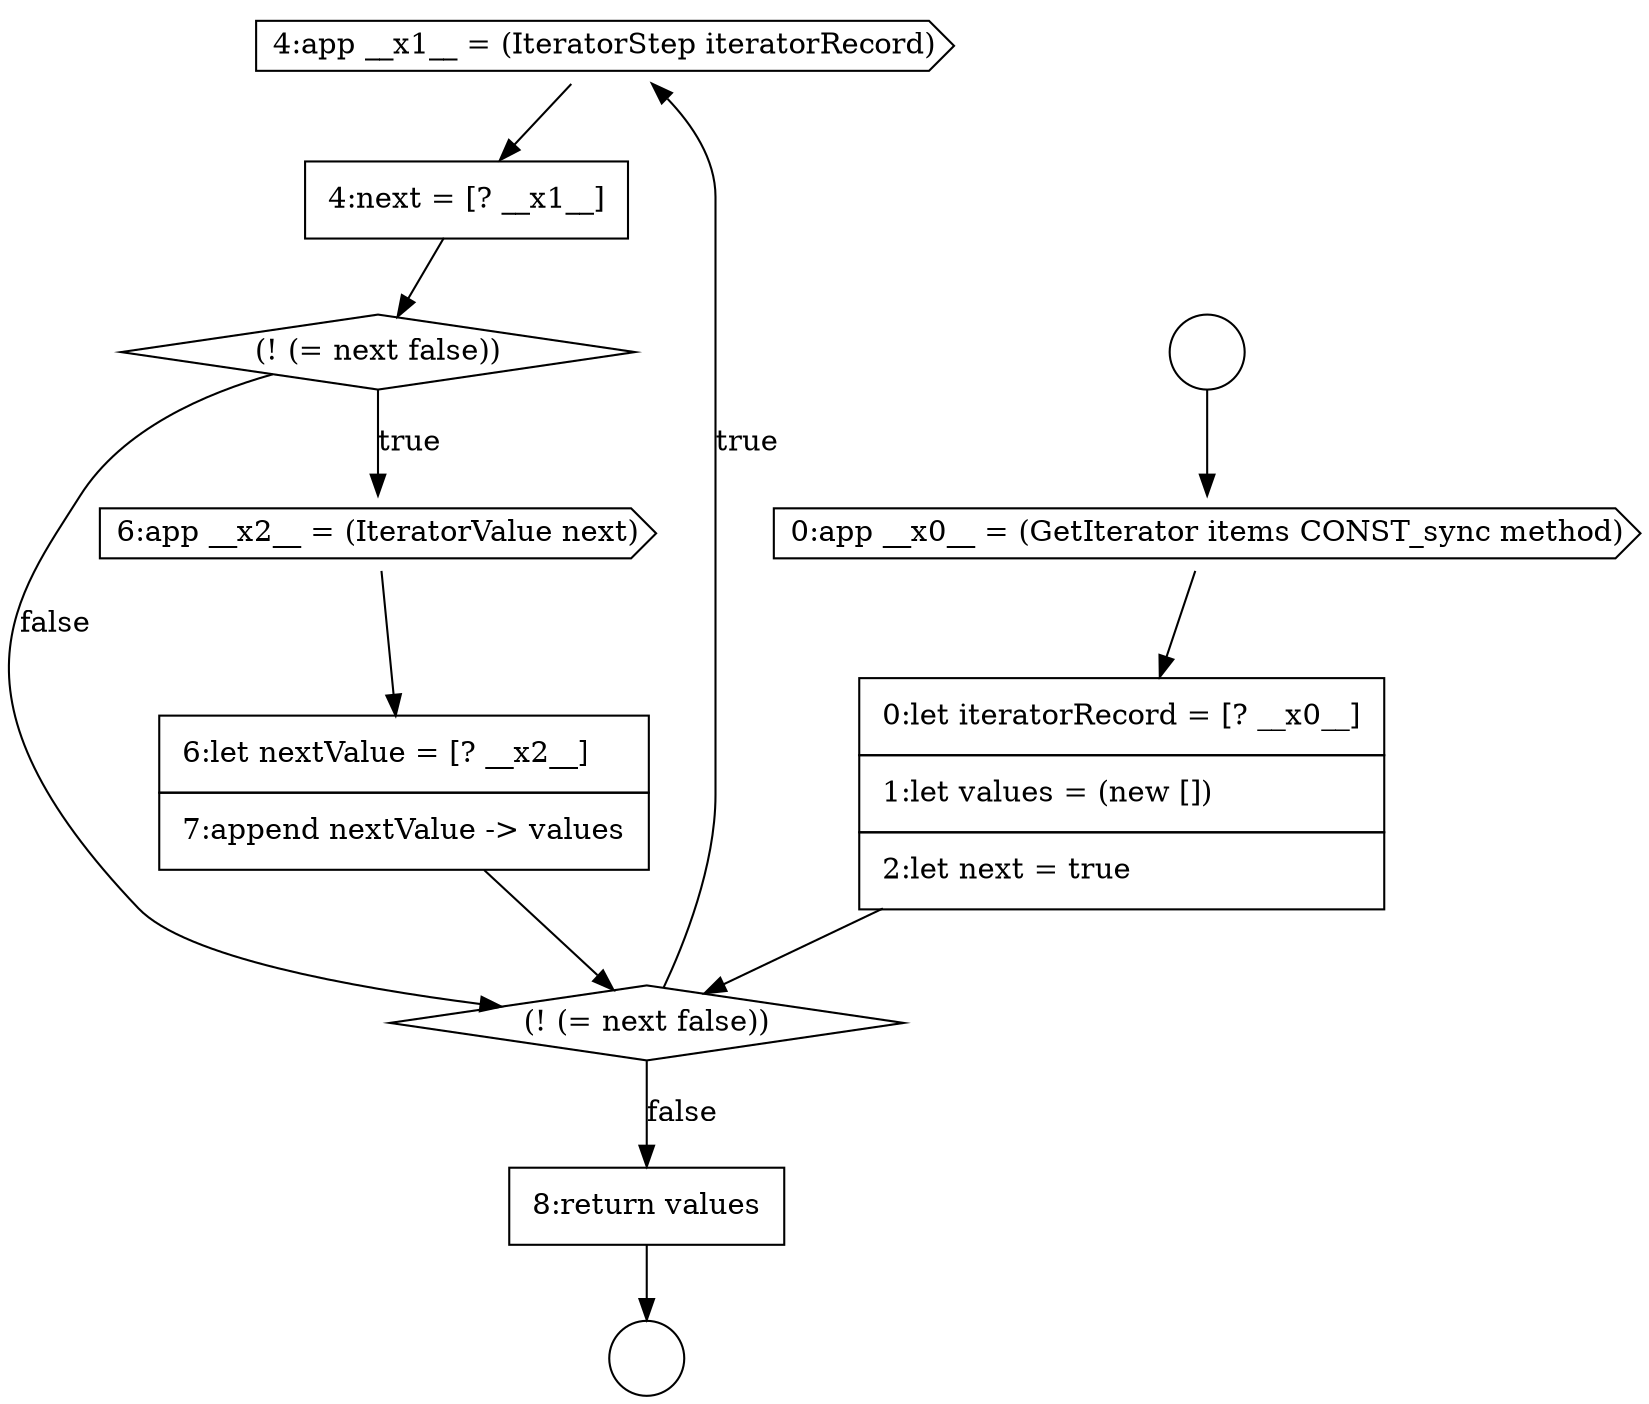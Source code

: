 digraph {
  node15643 [shape=cds, label=<<font color="black">4:app __x1__ = (IteratorStep iteratorRecord)</font>> color="black" fillcolor="white" style=filled]
  node15648 [shape=none, margin=0, label=<<font color="black">
    <table border="0" cellborder="1" cellspacing="0" cellpadding="10">
      <tr><td align="left">8:return values</td></tr>
    </table>
  </font>> color="black" fillcolor="white" style=filled]
  node15642 [shape=diamond, label=<<font color="black">(! (= next false))</font>> color="black" fillcolor="white" style=filled]
  node15638 [shape=circle label=" " color="black" fillcolor="white" style=filled]
  node15641 [shape=none, margin=0, label=<<font color="black">
    <table border="0" cellborder="1" cellspacing="0" cellpadding="10">
      <tr><td align="left">0:let iteratorRecord = [? __x0__]</td></tr>
      <tr><td align="left">1:let values = (new [])</td></tr>
      <tr><td align="left">2:let next = true</td></tr>
    </table>
  </font>> color="black" fillcolor="white" style=filled]
  node15644 [shape=none, margin=0, label=<<font color="black">
    <table border="0" cellborder="1" cellspacing="0" cellpadding="10">
      <tr><td align="left">4:next = [? __x1__]</td></tr>
    </table>
  </font>> color="black" fillcolor="white" style=filled]
  node15647 [shape=none, margin=0, label=<<font color="black">
    <table border="0" cellborder="1" cellspacing="0" cellpadding="10">
      <tr><td align="left">6:let nextValue = [? __x2__]</td></tr>
      <tr><td align="left">7:append nextValue -&gt; values</td></tr>
    </table>
  </font>> color="black" fillcolor="white" style=filled]
  node15639 [shape=circle label=" " color="black" fillcolor="white" style=filled]
  node15646 [shape=cds, label=<<font color="black">6:app __x2__ = (IteratorValue next)</font>> color="black" fillcolor="white" style=filled]
  node15645 [shape=diamond, label=<<font color="black">(! (= next false))</font>> color="black" fillcolor="white" style=filled]
  node15640 [shape=cds, label=<<font color="black">0:app __x0__ = (GetIterator items CONST_sync method)</font>> color="black" fillcolor="white" style=filled]
  node15645 -> node15646 [label=<<font color="black">true</font>> color="black"]
  node15645 -> node15642 [label=<<font color="black">false</font>> color="black"]
  node15640 -> node15641 [ color="black"]
  node15643 -> node15644 [ color="black"]
  node15641 -> node15642 [ color="black"]
  node15644 -> node15645 [ color="black"]
  node15648 -> node15639 [ color="black"]
  node15638 -> node15640 [ color="black"]
  node15646 -> node15647 [ color="black"]
  node15642 -> node15643 [label=<<font color="black">true</font>> color="black"]
  node15642 -> node15648 [label=<<font color="black">false</font>> color="black"]
  node15647 -> node15642 [ color="black"]
}
